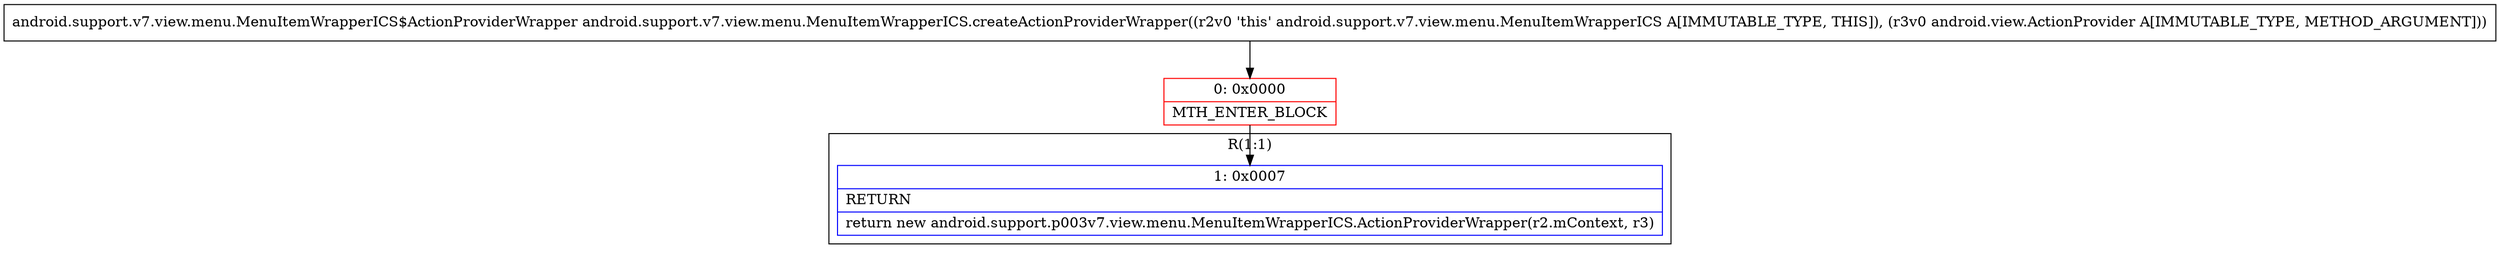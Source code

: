 digraph "CFG forandroid.support.v7.view.menu.MenuItemWrapperICS.createActionProviderWrapper(Landroid\/view\/ActionProvider;)Landroid\/support\/v7\/view\/menu\/MenuItemWrapperICS$ActionProviderWrapper;" {
subgraph cluster_Region_51780329 {
label = "R(1:1)";
node [shape=record,color=blue];
Node_1 [shape=record,label="{1\:\ 0x0007|RETURN\l|return new android.support.p003v7.view.menu.MenuItemWrapperICS.ActionProviderWrapper(r2.mContext, r3)\l}"];
}
Node_0 [shape=record,color=red,label="{0\:\ 0x0000|MTH_ENTER_BLOCK\l}"];
MethodNode[shape=record,label="{android.support.v7.view.menu.MenuItemWrapperICS$ActionProviderWrapper android.support.v7.view.menu.MenuItemWrapperICS.createActionProviderWrapper((r2v0 'this' android.support.v7.view.menu.MenuItemWrapperICS A[IMMUTABLE_TYPE, THIS]), (r3v0 android.view.ActionProvider A[IMMUTABLE_TYPE, METHOD_ARGUMENT])) }"];
MethodNode -> Node_0;
Node_0 -> Node_1;
}

